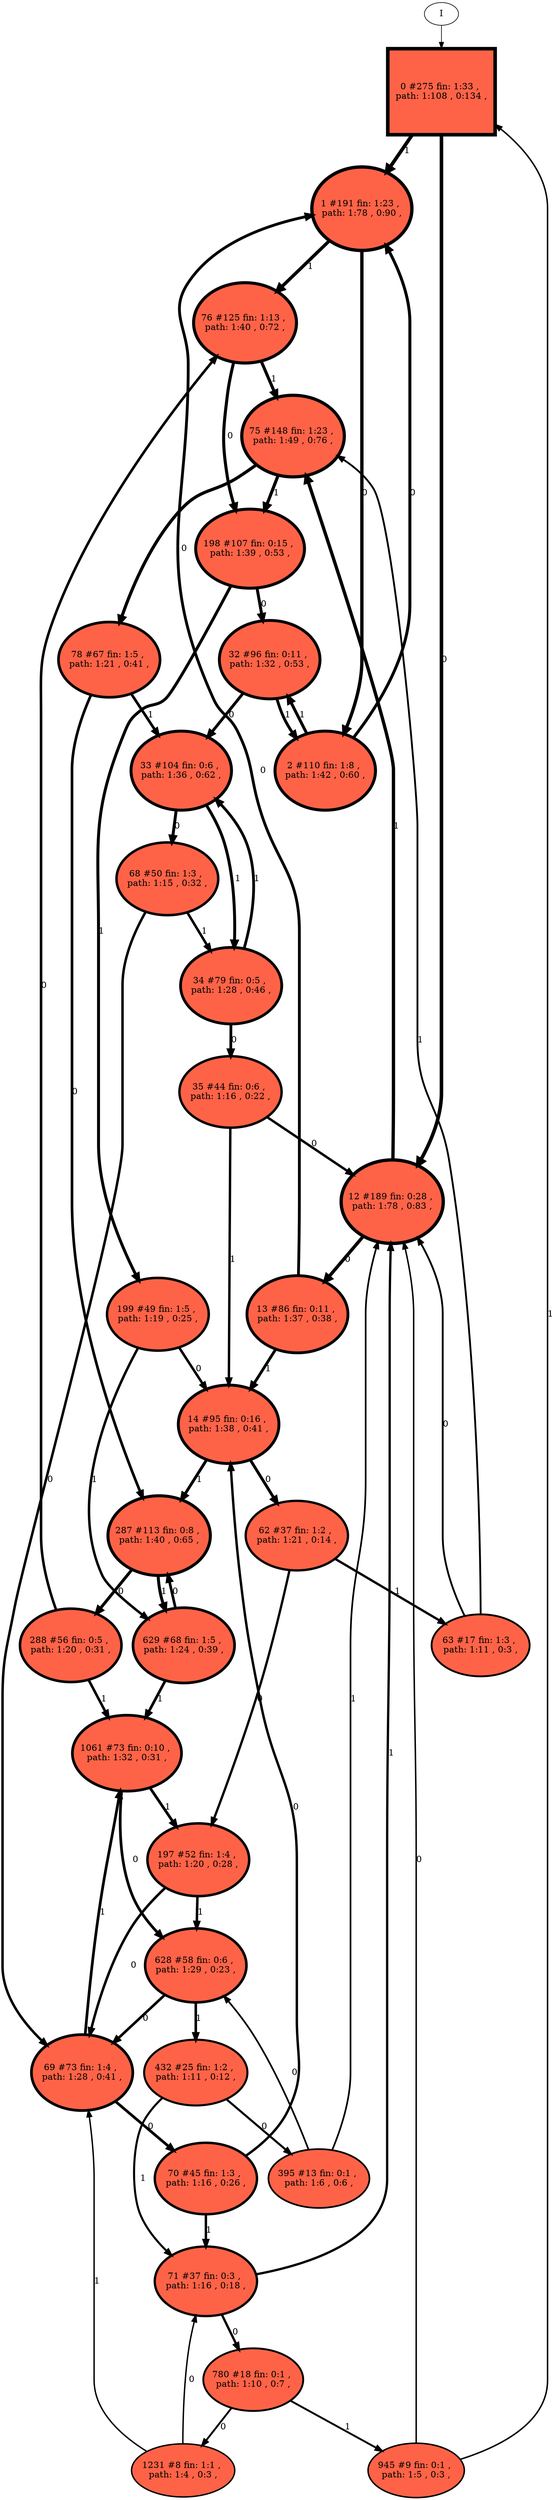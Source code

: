 // produced with flexfringe // 
digraph DFA {
	0 [label="root" shape=box];
		I -> 0;
	0 [ label="0 #275 fin: 1:33 , 
 path: 1:108 , 0:134 , " , style=filled, fillcolor="tomato", width=1.89016, height=1.89016, penwidth=5.6204];
		0 -> 1 [label="1 " , penwidth=5.6204 ];
		0 -> 12 [label="0 " , penwidth=5.6204 ];
	1 [ label="1 #191 fin: 1:23 , 
 path: 1:78 , 0:90 , " , style=filled, fillcolor="tomato", width=1.83378, height=1.83378, penwidth=5.2575];
		1 -> 76 [label="1 " , penwidth=5.2575 ];
		1 -> 2 [label="0 " , penwidth=5.2575 ];
	12 [ label="12 #189 fin: 0:28 , 
 path: 1:78 , 0:83 , " , style=filled, fillcolor="tomato", width=1.83211, height=1.83211, penwidth=5.24702];
		12 -> 75 [label="1 " , penwidth=5.24702 ];
		12 -> 13 [label="0 " , penwidth=5.24702 ];
	76 [ label="76 #125 fin: 1:13 , 
 path: 1:40 , 0:72 , " , style=filled, fillcolor="tomato", width=1.76409, height=1.76409, penwidth=4.83628];
		76 -> 75 [label="1 " , penwidth=4.83628 ];
		76 -> 198 [label="0 " , penwidth=4.83628 ];
	2 [ label="2 #110 fin: 1:8 , 
 path: 1:42 , 0:60 , " , style=filled, fillcolor="tomato", width=1.74214, height=1.74214, penwidth=4.70953];
		2 -> 32 [label="1 " , penwidth=4.70953 ];
		2 -> 1 [label="0 " , penwidth=4.70953 ];
	75 [ label="75 #148 fin: 1:23 , 
 path: 1:49 , 0:76 , " , style=filled, fillcolor="tomato", width=1.79242, height=1.79242, penwidth=5.00395];
		75 -> 198 [label="1 " , penwidth=5.00395 ];
		75 -> 78 [label="0 " , penwidth=5.00395 ];
	13 [ label="13 #86 fin: 0:11 , 
 path: 1:37 , 0:38 , " , style=filled, fillcolor="tomato", width=1.69853, height=1.69853, penwidth=4.46591];
		13 -> 14 [label="1 " , penwidth=4.46591 ];
		13 -> 1 [label="0 " , penwidth=4.46591 ];
	32 [ label="32 #96 fin: 0:11 , 
 path: 1:32 , 0:53 , " , style=filled, fillcolor="tomato", width=1.71824, height=1.71824, penwidth=4.57471];
		32 -> 2 [label="1 " , penwidth=4.57471 ];
		32 -> 33 [label="0 " , penwidth=4.57471 ];
	198 [ label="198 #107 fin: 0:15 , 
 path: 1:39 , 0:53 , " , style=filled, fillcolor="tomato", width=1.73733, height=1.73733, penwidth=4.68213];
		198 -> 199 [label="1 " , penwidth=4.68213 ];
		198 -> 32 [label="0 " , penwidth=4.68213 ];
	78 [ label="78 #67 fin: 1:5 , 
 path: 1:21 , 0:41 , " , style=filled, fillcolor="tomato", width=1.6524, height=1.6524, penwidth=4.21951];
		78 -> 33 [label="1 " , penwidth=4.21951 ];
		78 -> 287 [label="0 " , penwidth=4.21951 ];
	14 [ label="14 #95 fin: 0:16 , 
 path: 1:38 , 0:41 , " , style=filled, fillcolor="tomato", width=1.71638, height=1.71638, penwidth=4.56435];
		14 -> 287 [label="1 " , penwidth=4.56435 ];
		14 -> 62 [label="0 " , penwidth=4.56435 ];
	33 [ label="33 #104 fin: 0:6 , 
 path: 1:36 , 0:62 , " , style=filled, fillcolor="tomato", width=1.73236, height=1.73236, penwidth=4.65396];
		33 -> 34 [label="1 " , penwidth=4.65396 ];
		33 -> 68 [label="0 " , penwidth=4.65396 ];
	199 [ label="199 #49 fin: 1:5 , 
 path: 1:19 , 0:25 , " , style=filled, fillcolor="tomato", width=1.59169, height=1.59169, penwidth=3.91202];
		199 -> 629 [label="1 " , penwidth=3.91202 ];
		199 -> 14 [label="0 " , penwidth=3.91202 ];
	287 [ label="287 #113 fin: 0:8 , 
 path: 1:40 , 0:65 , " , style=filled, fillcolor="tomato", width=1.7468, height=1.7468, penwidth=4.7362];
		287 -> 629 [label="1 " , penwidth=4.7362 ];
		287 -> 288 [label="0 " , penwidth=4.7362 ];
	62 [ label="62 #37 fin: 1:2 , 
 path: 1:21 , 0:14 , " , style=filled, fillcolor="tomato", width=1.53419, height=1.53419, penwidth=3.63759];
		62 -> 63 [label="1 " , penwidth=3.63759 ];
		62 -> 197 [label="0 " , penwidth=3.63759 ];
	34 [ label="34 #79 fin: 0:5 , 
 path: 1:28 , 0:46 , " , style=filled, fillcolor="tomato", width=1.68307, height=1.68307, penwidth=4.38203];
		34 -> 33 [label="1 " , penwidth=4.38203 ];
		34 -> 35 [label="0 " , penwidth=4.38203 ];
	68 [ label="68 #50 fin: 1:3 , 
 path: 1:15 , 0:32 , " , style=filled, fillcolor="tomato", width=1.59571, height=1.59571, penwidth=3.93183];
		68 -> 34 [label="1 " , penwidth=3.93183 ];
		68 -> 69 [label="0 " , penwidth=3.93183 ];
	629 [ label="629 #68 fin: 1:5 , 
 path: 1:24 , 0:39 , " , style=filled, fillcolor="tomato", width=1.6552, height=1.6552, penwidth=4.23411];
		629 -> 1061 [label="1 " , penwidth=4.23411 ];
		629 -> 287 [label="0 " , penwidth=4.23411 ];
	288 [ label="288 #56 fin: 0:5 , 
 path: 1:20 , 0:31 , " , style=filled, fillcolor="tomato", width=1.61801, height=1.61801, penwidth=4.04305];
		288 -> 1061 [label="1 " , penwidth=4.04305 ];
		288 -> 76 [label="0 " , penwidth=4.04305 ];
	63 [ label="63 #17 fin: 1:3 , 
 path: 1:11 , 0:3 , " , style=filled, fillcolor="tomato", width=1.3585, height=1.3585, penwidth=2.89037];
		63 -> 75 [label="1 " , penwidth=2.89037 ];
		63 -> 12 [label="0 " , penwidth=2.89037 ];
	197 [ label="197 #52 fin: 1:4 , 
 path: 1:20 , 0:28 , " , style=filled, fillcolor="tomato", width=1.60348, height=1.60348, penwidth=3.97029];
		197 -> 628 [label="1 " , penwidth=3.97029 ];
		197 -> 69 [label="0 " , penwidth=3.97029 ];
	35 [ label="35 #44 fin: 0:6 , 
 path: 1:16 , 0:22 , " , style=filled, fillcolor="tomato", width=1.57, height=1.57, penwidth=3.80666];
		35 -> 14 [label="1 " , penwidth=3.80666 ];
		35 -> 12 [label="0 " , penwidth=3.80666 ];
	69 [ label="69 #73 fin: 1:4 , 
 path: 1:28 , 0:41 , " , style=filled, fillcolor="tomato", width=1.66847, height=1.66847, penwidth=4.30407];
		69 -> 1061 [label="1 " , penwidth=4.30407 ];
		69 -> 70 [label="0 " , penwidth=4.30407 ];
	1061 [ label="1061 #73 fin: 0:10 , 
 path: 1:32 , 0:31 , " , style=filled, fillcolor="tomato", width=1.66847, height=1.66847, penwidth=4.30407];
		1061 -> 197 [label="1 " , penwidth=4.30407 ];
		1061 -> 628 [label="0 " , penwidth=4.30407 ];
	70 [ label="70 #45 fin: 1:3 , 
 path: 1:16 , 0:26 , " , style=filled, fillcolor="tomato", width=1.57457, height=1.57457, penwidth=3.82864];
		70 -> 71 [label="1 " , penwidth=3.82864 ];
		70 -> 14 [label="0 " , penwidth=3.82864 ];
	71 [ label="71 #37 fin: 0:3 , 
 path: 1:16 , 0:18 , " , style=filled, fillcolor="tomato", width=1.53419, height=1.53419, penwidth=3.63759];
		71 -> 12 [label="1 " , penwidth=3.63759 ];
		71 -> 780 [label="0 " , penwidth=3.63759 ];
	432 [ label="432 #25 fin: 1:2 , 
 path: 1:11 , 0:12 , " , style=filled, fillcolor="tomato", width=1.44882, height=1.44882, penwidth=3.2581];
		432 -> 71 [label="1 " , penwidth=3.2581 ];
		432 -> 395 [label="0 " , penwidth=3.2581 ];
	780 [ label="780 #18 fin: 0:1 , 
 path: 1:10 , 0:7 , " , style=filled, fillcolor="tomato", width=1.37231, height=1.37231, penwidth=2.94444];
		780 -> 945 [label="1 " , penwidth=2.94444 ];
		780 -> 1231 [label="0 " , penwidth=2.94444 ];
	628 [ label="628 #58 fin: 0:6 , 
 path: 1:29 , 0:23 , " , style=filled, fillcolor="tomato", width=1.62483, height=1.62483, penwidth=4.07754];
		628 -> 432 [label="1 " , penwidth=4.07754 ];
		628 -> 69 [label="0 " , penwidth=4.07754 ];
	945 [ label="945 #9 fin: 0:1 , 
 path: 1:5 , 0:3 , " , style=filled, fillcolor="tomato", width=1.19471, height=1.19471, penwidth=2.30259];
		945 -> 0 [label="1 " , penwidth=2.30259 ];
		945 -> 12 [label="0 " , penwidth=2.30259 ];
	395 [ label="395 #13 fin: 0:1 , 
 path: 1:6 , 0:6 , " , style=filled, fillcolor="tomato", width=1.29172, height=1.29172, penwidth=2.63906];
		395 -> 12 [label="1 " , penwidth=2.63906 ];
		395 -> 628 [label="0 " , penwidth=2.63906 ];
	1231 [ label="1231 #8 fin: 1:1 , 
 path: 1:4 , 0:3 , " , style=filled, fillcolor="tomato", width=1.16228, height=1.16228, penwidth=2.19722];
		1231 -> 69 [label="1 " , penwidth=2.19722 ];
		1231 -> 71 [label="0 " , penwidth=2.19722 ];
}
